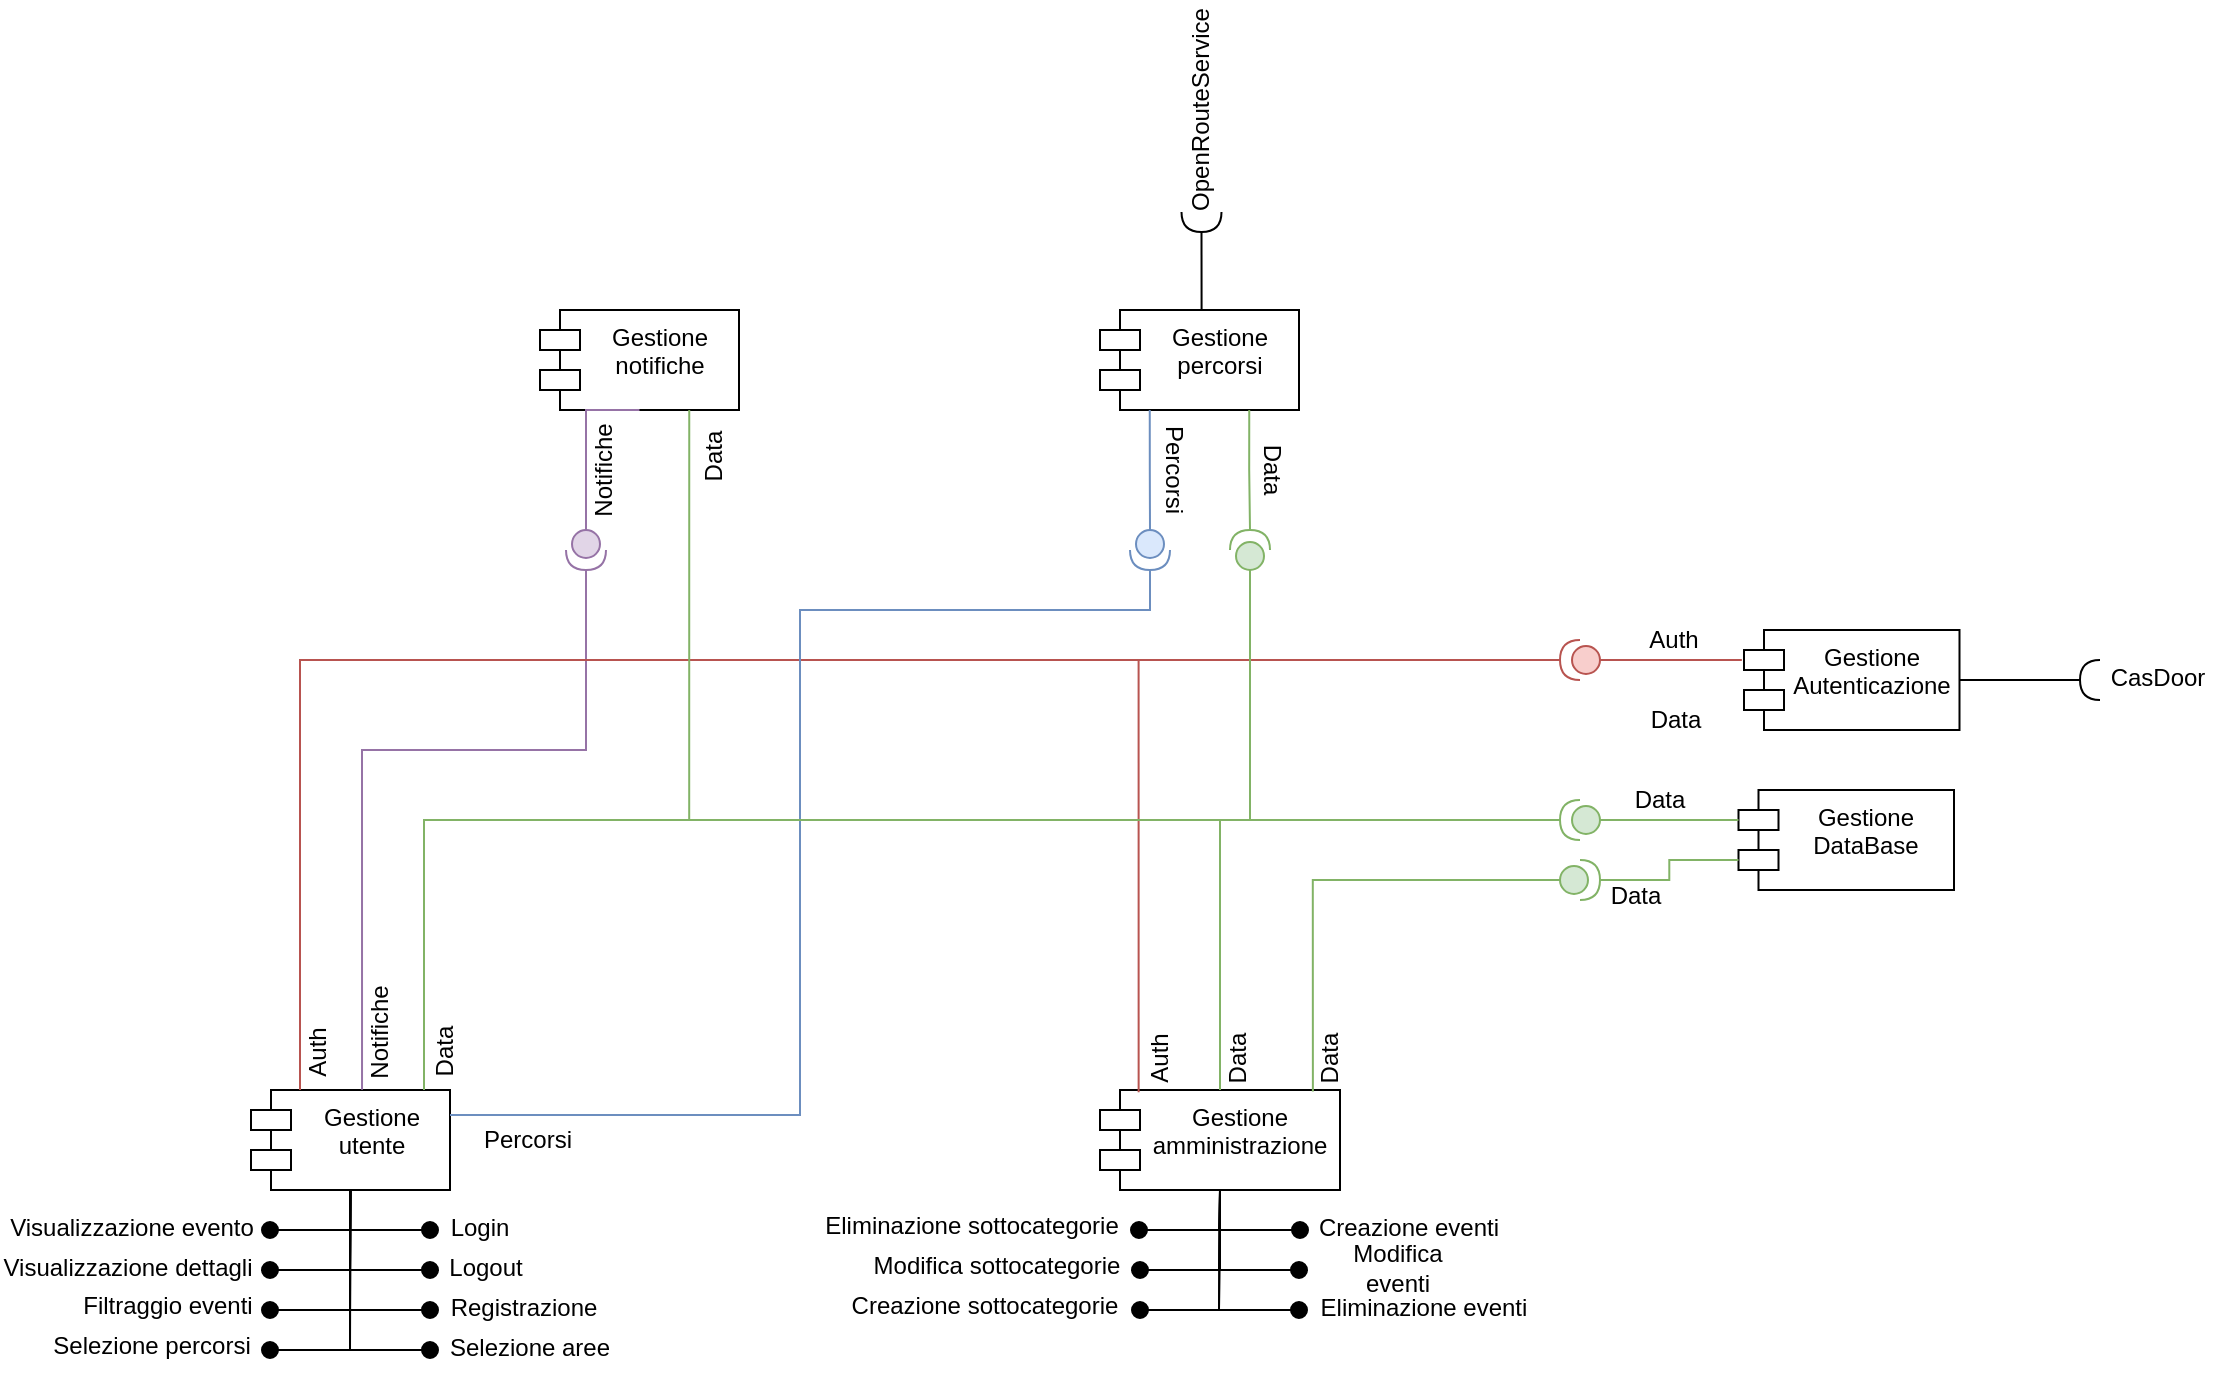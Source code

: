 <mxfile version="24.2.5" type="device">
  <diagram name="Page-1" id="5f0bae14-7c28-e335-631c-24af17079c00">
    <mxGraphModel dx="2534" dy="774" grid="1" gridSize="10" guides="1" tooltips="1" connect="1" arrows="1" fold="1" page="1" pageScale="1" pageWidth="1100" pageHeight="850" background="none" math="0" shadow="0">
      <root>
        <mxCell id="0" />
        <mxCell id="1" parent="0" />
        <mxCell id="StQx2P4CLoyAsLgXoL9c-78" value="Gestione utente" style="shape=module;align=left;spacingLeft=20;align=center;verticalAlign=top;whiteSpace=wrap;html=1;" vertex="1" parent="1">
          <mxGeometry x="-104.5" y="760" width="99.5" height="50" as="geometry" />
        </mxCell>
        <mxCell id="StQx2P4CLoyAsLgXoL9c-79" value="" style="html=1;verticalAlign=bottom;startArrow=oval;startFill=1;endArrow=none;startSize=8;curved=0;rounded=0;endFill=0;entryX=0.5;entryY=1;entryDx=0;entryDy=0;" edge="1" parent="1" target="StQx2P4CLoyAsLgXoL9c-78">
          <mxGeometry width="60" relative="1" as="geometry">
            <mxPoint x="-15" y="830" as="sourcePoint" />
            <mxPoint x="-118" y="261.86" as="targetPoint" />
            <Array as="points">
              <mxPoint x="-55" y="830" />
            </Array>
          </mxGeometry>
        </mxCell>
        <mxCell id="StQx2P4CLoyAsLgXoL9c-80" value="" style="html=1;verticalAlign=bottom;startArrow=oval;startFill=1;endArrow=none;startSize=8;curved=0;rounded=0;endFill=0;entryX=0.5;entryY=1;entryDx=0;entryDy=0;" edge="1" parent="1" target="StQx2P4CLoyAsLgXoL9c-78">
          <mxGeometry width="60" relative="1" as="geometry">
            <mxPoint x="-15" y="850" as="sourcePoint" />
            <mxPoint x="-55" y="820" as="targetPoint" />
            <Array as="points">
              <mxPoint x="-55" y="850" />
            </Array>
          </mxGeometry>
        </mxCell>
        <mxCell id="StQx2P4CLoyAsLgXoL9c-81" value="Login" style="text;html=1;align=center;verticalAlign=middle;whiteSpace=wrap;rounded=0;" vertex="1" parent="1">
          <mxGeometry x="-20" y="814" width="60" height="30" as="geometry" />
        </mxCell>
        <mxCell id="StQx2P4CLoyAsLgXoL9c-82" value="Logout" style="text;html=1;align=center;verticalAlign=middle;whiteSpace=wrap;rounded=0;" vertex="1" parent="1">
          <mxGeometry x="-17" y="834" width="60" height="30" as="geometry" />
        </mxCell>
        <mxCell id="StQx2P4CLoyAsLgXoL9c-83" value="Registrazione" style="text;html=1;align=center;verticalAlign=middle;whiteSpace=wrap;rounded=0;" vertex="1" parent="1">
          <mxGeometry x="-9" y="854" width="82" height="30" as="geometry" />
        </mxCell>
        <mxCell id="StQx2P4CLoyAsLgXoL9c-84" value="" style="html=1;verticalAlign=bottom;startArrow=oval;startFill=1;endArrow=none;startSize=8;curved=0;rounded=0;endFill=0;entryX=0.5;entryY=1;entryDx=0;entryDy=0;" edge="1" parent="1">
          <mxGeometry width="60" relative="1" as="geometry">
            <mxPoint x="-15" y="870" as="sourcePoint" />
            <mxPoint x="-55" y="830" as="targetPoint" />
            <Array as="points">
              <mxPoint x="-55" y="870" />
            </Array>
          </mxGeometry>
        </mxCell>
        <mxCell id="StQx2P4CLoyAsLgXoL9c-85" value="Gestione Autenticazione" style="shape=module;align=left;spacingLeft=20;align=center;verticalAlign=top;whiteSpace=wrap;html=1;" vertex="1" parent="1">
          <mxGeometry x="642" y="530" width="107.75" height="50" as="geometry" />
        </mxCell>
        <mxCell id="StQx2P4CLoyAsLgXoL9c-86" value="" style="ellipse;whiteSpace=wrap;html=1;align=center;aspect=fixed;fillColor=none;strokeColor=none;resizable=0;perimeter=centerPerimeter;rotatable=0;allowArrows=0;points=[];outlineConnect=1;" vertex="1" parent="1">
          <mxGeometry x="761.75" y="550" width="10" height="10" as="geometry" />
        </mxCell>
        <mxCell id="StQx2P4CLoyAsLgXoL9c-87" value="" style="shape=providedRequiredInterface;html=1;verticalLabelPosition=bottom;sketch=0;rotation=-180;fillColor=#f8cecc;strokeColor=#b85450;" vertex="1" parent="1">
          <mxGeometry x="550" y="535" width="20" height="20" as="geometry" />
        </mxCell>
        <mxCell id="StQx2P4CLoyAsLgXoL9c-88" value="Auth" style="text;html=1;align=center;verticalAlign=middle;whiteSpace=wrap;rounded=0;rotation=-90;" vertex="1" parent="1">
          <mxGeometry x="-101" y="726" width="60" height="30" as="geometry" />
        </mxCell>
        <mxCell id="StQx2P4CLoyAsLgXoL9c-89" value="Gestione &lt;br&gt;&lt;div&gt;DataBase&lt;/div&gt;" style="shape=module;align=left;spacingLeft=20;align=center;verticalAlign=top;whiteSpace=wrap;html=1;" vertex="1" parent="1">
          <mxGeometry x="639.25" y="610" width="107.75" height="50" as="geometry" />
        </mxCell>
        <mxCell id="StQx2P4CLoyAsLgXoL9c-90" value="Data" style="text;html=1;align=center;verticalAlign=middle;whiteSpace=wrap;rounded=0;" vertex="1" parent="1">
          <mxGeometry x="578" y="560" width="60" height="30" as="geometry" />
        </mxCell>
        <mxCell id="StQx2P4CLoyAsLgXoL9c-91" value="" style="html=1;verticalAlign=bottom;startArrow=oval;startFill=1;endArrow=none;startSize=8;curved=0;rounded=0;endFill=0;entryX=0.5;entryY=1;entryDx=0;entryDy=0;" edge="1" parent="1">
          <mxGeometry width="60" relative="1" as="geometry">
            <mxPoint x="-95" y="830" as="sourcePoint" />
            <mxPoint x="-55" y="810" as="targetPoint" />
            <Array as="points">
              <mxPoint x="-55" y="830" />
            </Array>
          </mxGeometry>
        </mxCell>
        <mxCell id="StQx2P4CLoyAsLgXoL9c-92" value="Visualizzazione evento" style="text;html=1;align=center;verticalAlign=middle;whiteSpace=wrap;rounded=0;" vertex="1" parent="1">
          <mxGeometry x="-226" y="814" width="124" height="30" as="geometry" />
        </mxCell>
        <mxCell id="StQx2P4CLoyAsLgXoL9c-93" value="" style="html=1;verticalAlign=bottom;startArrow=oval;startFill=1;endArrow=none;startSize=8;curved=0;rounded=0;endFill=0;entryX=0.5;entryY=1;entryDx=0;entryDy=0;" edge="1" parent="1" target="StQx2P4CLoyAsLgXoL9c-78">
          <mxGeometry width="60" relative="1" as="geometry">
            <mxPoint x="-95" y="850" as="sourcePoint" />
            <mxPoint x="-55" y="830" as="targetPoint" />
            <Array as="points">
              <mxPoint x="-55" y="850" />
            </Array>
          </mxGeometry>
        </mxCell>
        <mxCell id="StQx2P4CLoyAsLgXoL9c-94" value="Visualizzazione dettagli" style="text;html=1;align=center;verticalAlign=middle;whiteSpace=wrap;rounded=0;" vertex="1" parent="1">
          <mxGeometry x="-230" y="834" width="128" height="30" as="geometry" />
        </mxCell>
        <mxCell id="StQx2P4CLoyAsLgXoL9c-95" value="" style="html=1;verticalAlign=bottom;startArrow=oval;startFill=1;endArrow=none;startSize=8;curved=0;rounded=0;endFill=0;entryX=0.5;entryY=1;entryDx=0;entryDy=0;" edge="1" parent="1" target="StQx2P4CLoyAsLgXoL9c-78">
          <mxGeometry width="60" relative="1" as="geometry">
            <mxPoint x="-95" y="870" as="sourcePoint" />
            <mxPoint x="-55" y="830" as="targetPoint" />
            <Array as="points">
              <mxPoint x="-55" y="870" />
            </Array>
          </mxGeometry>
        </mxCell>
        <mxCell id="StQx2P4CLoyAsLgXoL9c-96" value="Filtraggio eventi" style="text;html=1;align=center;verticalAlign=middle;whiteSpace=wrap;rounded=0;" vertex="1" parent="1">
          <mxGeometry x="-190" y="853" width="88" height="30" as="geometry" />
        </mxCell>
        <mxCell id="StQx2P4CLoyAsLgXoL9c-97" value="" style="html=1;verticalAlign=bottom;startArrow=oval;startFill=1;endArrow=none;startSize=8;curved=0;rounded=0;endFill=0;entryX=0.5;entryY=1;entryDx=0;entryDy=0;" edge="1" parent="1">
          <mxGeometry width="60" relative="1" as="geometry">
            <mxPoint x="-95" y="890" as="sourcePoint" />
            <mxPoint x="-55" y="830" as="targetPoint" />
            <Array as="points">
              <mxPoint x="-55" y="890" />
            </Array>
          </mxGeometry>
        </mxCell>
        <mxCell id="StQx2P4CLoyAsLgXoL9c-98" value="Selezione percorsi" style="text;html=1;align=center;verticalAlign=middle;whiteSpace=wrap;rounded=0;" vertex="1" parent="1">
          <mxGeometry x="-206.5" y="873" width="104" height="30" as="geometry" />
        </mxCell>
        <mxCell id="StQx2P4CLoyAsLgXoL9c-99" value="" style="html=1;verticalAlign=bottom;startArrow=oval;startFill=1;endArrow=none;startSize=8;curved=0;rounded=0;endFill=0;entryX=0.5;entryY=1;entryDx=0;entryDy=0;" edge="1" parent="1" target="StQx2P4CLoyAsLgXoL9c-78">
          <mxGeometry width="60" relative="1" as="geometry">
            <mxPoint x="-15" y="890" as="sourcePoint" />
            <mxPoint x="-55" y="850" as="targetPoint" />
            <Array as="points">
              <mxPoint x="-55" y="890" />
            </Array>
          </mxGeometry>
        </mxCell>
        <mxCell id="StQx2P4CLoyAsLgXoL9c-100" value="Selezione aree" style="text;html=1;align=center;verticalAlign=middle;whiteSpace=wrap;rounded=0;" vertex="1" parent="1">
          <mxGeometry x="-7" y="874" width="84" height="30" as="geometry" />
        </mxCell>
        <mxCell id="StQx2P4CLoyAsLgXoL9c-101" value="Gestione amministrazione" style="shape=module;align=left;spacingLeft=20;align=center;verticalAlign=top;whiteSpace=wrap;html=1;" vertex="1" parent="1">
          <mxGeometry x="320" y="760" width="120" height="50" as="geometry" />
        </mxCell>
        <mxCell id="StQx2P4CLoyAsLgXoL9c-102" value="" style="ellipse;whiteSpace=wrap;html=1;align=center;aspect=fixed;fillColor=none;strokeColor=none;resizable=0;perimeter=centerPerimeter;rotatable=0;allowArrows=0;points=[];outlineConnect=1;" vertex="1" parent="1">
          <mxGeometry x="758.75" y="630" width="10" height="10" as="geometry" />
        </mxCell>
        <mxCell id="StQx2P4CLoyAsLgXoL9c-103" value="&lt;div&gt;Data&lt;/div&gt;" style="text;html=1;align=center;verticalAlign=middle;whiteSpace=wrap;rounded=0;" vertex="1" parent="1">
          <mxGeometry x="558" y="648" width="60" height="30" as="geometry" />
        </mxCell>
        <mxCell id="StQx2P4CLoyAsLgXoL9c-104" value="Gestione notifiche" style="shape=module;align=left;spacingLeft=20;align=center;verticalAlign=top;whiteSpace=wrap;html=1;" vertex="1" parent="1">
          <mxGeometry x="40" y="370" width="99.5" height="50" as="geometry" />
        </mxCell>
        <mxCell id="StQx2P4CLoyAsLgXoL9c-105" value="" style="html=1;verticalAlign=bottom;startArrow=oval;startFill=1;endArrow=none;startSize=8;curved=0;rounded=0;endFill=0;entryX=0.5;entryY=1;entryDx=0;entryDy=0;" edge="1" parent="1" target="StQx2P4CLoyAsLgXoL9c-101">
          <mxGeometry width="60" relative="1" as="geometry">
            <mxPoint x="420" y="830" as="sourcePoint" />
            <mxPoint x="400" y="824" as="targetPoint" />
            <Array as="points">
              <mxPoint x="380" y="830" />
            </Array>
          </mxGeometry>
        </mxCell>
        <mxCell id="StQx2P4CLoyAsLgXoL9c-106" value="Creazione eventi" style="text;html=1;align=center;verticalAlign=middle;whiteSpace=wrap;rounded=0;" vertex="1" parent="1">
          <mxGeometry x="428" y="814" width="93" height="30" as="geometry" />
        </mxCell>
        <mxCell id="StQx2P4CLoyAsLgXoL9c-107" value="" style="html=1;verticalAlign=bottom;startArrow=oval;startFill=1;endArrow=none;startSize=8;curved=0;rounded=0;endFill=0;entryX=0.5;entryY=1;entryDx=0;entryDy=0;" edge="1" parent="1" target="StQx2P4CLoyAsLgXoL9c-101">
          <mxGeometry width="60" relative="1" as="geometry">
            <mxPoint x="419.5" y="850" as="sourcePoint" />
            <mxPoint x="379.5" y="830" as="targetPoint" />
            <Array as="points">
              <mxPoint x="379.5" y="850" />
            </Array>
          </mxGeometry>
        </mxCell>
        <mxCell id="StQx2P4CLoyAsLgXoL9c-108" value="Modifica eventi" style="text;html=1;align=center;verticalAlign=middle;whiteSpace=wrap;rounded=0;" vertex="1" parent="1">
          <mxGeometry x="428" y="834" width="82" height="30" as="geometry" />
        </mxCell>
        <mxCell id="StQx2P4CLoyAsLgXoL9c-109" value="" style="html=1;verticalAlign=bottom;startArrow=oval;startFill=1;endArrow=none;startSize=8;curved=0;rounded=0;endFill=0;" edge="1" parent="1">
          <mxGeometry width="60" relative="1" as="geometry">
            <mxPoint x="419.5" y="870" as="sourcePoint" />
            <mxPoint x="380" y="810" as="targetPoint" />
            <Array as="points">
              <mxPoint x="379.5" y="870" />
            </Array>
          </mxGeometry>
        </mxCell>
        <mxCell id="StQx2P4CLoyAsLgXoL9c-110" value="Eliminazione eventi" style="text;html=1;align=center;verticalAlign=middle;whiteSpace=wrap;rounded=0;" vertex="1" parent="1">
          <mxGeometry x="428" y="854" width="108" height="30" as="geometry" />
        </mxCell>
        <mxCell id="StQx2P4CLoyAsLgXoL9c-111" value="" style="html=1;verticalAlign=bottom;startArrow=oval;startFill=1;endArrow=none;startSize=8;curved=0;rounded=0;endFill=0;entryX=0.5;entryY=1;entryDx=0;entryDy=0;" edge="1" parent="1" target="StQx2P4CLoyAsLgXoL9c-101">
          <mxGeometry width="60" relative="1" as="geometry">
            <mxPoint x="340" y="870" as="sourcePoint" />
            <mxPoint x="380" y="810" as="targetPoint" />
            <Array as="points">
              <mxPoint x="379.5" y="870" />
            </Array>
          </mxGeometry>
        </mxCell>
        <mxCell id="StQx2P4CLoyAsLgXoL9c-112" value="Creazione sottocategorie" style="text;html=1;align=center;verticalAlign=middle;whiteSpace=wrap;rounded=0;" vertex="1" parent="1">
          <mxGeometry x="193" y="853" width="139" height="30" as="geometry" />
        </mxCell>
        <mxCell id="StQx2P4CLoyAsLgXoL9c-113" value="" style="html=1;verticalAlign=bottom;startArrow=oval;startFill=1;endArrow=none;startSize=8;curved=0;rounded=0;endFill=0;entryX=0.5;entryY=1;entryDx=0;entryDy=0;" edge="1" parent="1" target="StQx2P4CLoyAsLgXoL9c-101">
          <mxGeometry width="60" relative="1" as="geometry">
            <mxPoint x="340" y="850" as="sourcePoint" />
            <mxPoint x="390" y="820" as="targetPoint" />
            <Array as="points">
              <mxPoint x="380" y="850" />
            </Array>
          </mxGeometry>
        </mxCell>
        <mxCell id="StQx2P4CLoyAsLgXoL9c-114" value="Modifica sottocategorie" style="text;html=1;align=center;verticalAlign=middle;whiteSpace=wrap;rounded=0;" vertex="1" parent="1">
          <mxGeometry x="199" y="833" width="139" height="30" as="geometry" />
        </mxCell>
        <mxCell id="StQx2P4CLoyAsLgXoL9c-115" value="Percorsi" style="text;html=1;align=center;verticalAlign=middle;whiteSpace=wrap;rounded=0;" vertex="1" parent="1">
          <mxGeometry y="770" width="68" height="30" as="geometry" />
        </mxCell>
        <mxCell id="StQx2P4CLoyAsLgXoL9c-116" value="" style="html=1;verticalAlign=bottom;startArrow=oval;startFill=1;endArrow=none;startSize=8;curved=0;rounded=0;endFill=0;entryX=0.5;entryY=1;entryDx=0;entryDy=0;" edge="1" parent="1" target="StQx2P4CLoyAsLgXoL9c-101">
          <mxGeometry width="60" relative="1" as="geometry">
            <mxPoint x="339.5" y="830" as="sourcePoint" />
            <mxPoint x="380" y="810" as="targetPoint" />
            <Array as="points">
              <mxPoint x="379.5" y="830" />
            </Array>
          </mxGeometry>
        </mxCell>
        <mxCell id="StQx2P4CLoyAsLgXoL9c-117" value="Auth" style="text;html=1;align=center;verticalAlign=middle;whiteSpace=wrap;rounded=0;rotation=-90;" vertex="1" parent="1">
          <mxGeometry x="320" y="729" width="60" height="30" as="geometry" />
        </mxCell>
        <mxCell id="StQx2P4CLoyAsLgXoL9c-118" value="Data" style="text;html=1;align=center;verticalAlign=middle;whiteSpace=wrap;rounded=0;rotation=-90;" vertex="1" parent="1">
          <mxGeometry x="-37.5" y="726" width="60" height="30" as="geometry" />
        </mxCell>
        <mxCell id="StQx2P4CLoyAsLgXoL9c-119" value="Data" style="text;html=1;align=center;verticalAlign=middle;whiteSpace=wrap;rounded=0;rotation=-90;" vertex="1" parent="1">
          <mxGeometry x="359" y="729" width="60" height="30" as="geometry" />
        </mxCell>
        <mxCell id="StQx2P4CLoyAsLgXoL9c-120" value="Auth" style="text;html=1;align=center;verticalAlign=middle;whiteSpace=wrap;rounded=0;rotation=0;" vertex="1" parent="1">
          <mxGeometry x="577" y="520" width="60" height="30" as="geometry" />
        </mxCell>
        <mxCell id="StQx2P4CLoyAsLgXoL9c-121" value="" style="shape=providedRequiredInterface;html=1;verticalLabelPosition=bottom;sketch=0;rotation=90;fillColor=#e1d5e7;strokeColor=#9673a6;" vertex="1" parent="1">
          <mxGeometry x="53" y="480" width="20" height="20" as="geometry" />
        </mxCell>
        <mxCell id="StQx2P4CLoyAsLgXoL9c-122" style="edgeStyle=orthogonalEdgeStyle;rounded=0;orthogonalLoop=1;jettySize=auto;html=1;exitX=0.5;exitY=1;exitDx=0;exitDy=0;entryX=0;entryY=0.5;entryDx=0;entryDy=0;entryPerimeter=0;endArrow=none;endFill=0;fillColor=#e1d5e7;strokeColor=#9673a6;" edge="1" parent="1" source="StQx2P4CLoyAsLgXoL9c-104" target="StQx2P4CLoyAsLgXoL9c-121">
          <mxGeometry relative="1" as="geometry">
            <Array as="points">
              <mxPoint x="63" y="420" />
            </Array>
          </mxGeometry>
        </mxCell>
        <mxCell id="StQx2P4CLoyAsLgXoL9c-123" style="edgeStyle=orthogonalEdgeStyle;rounded=0;orthogonalLoop=1;jettySize=auto;html=1;exitX=1;exitY=0.5;exitDx=0;exitDy=0;exitPerimeter=0;entryX=0.558;entryY=-0.003;entryDx=0;entryDy=0;entryPerimeter=0;endArrow=none;endFill=0;fillColor=#e1d5e7;strokeColor=#9673a6;" edge="1" parent="1" source="StQx2P4CLoyAsLgXoL9c-121" target="StQx2P4CLoyAsLgXoL9c-78">
          <mxGeometry relative="1" as="geometry">
            <Array as="points">
              <mxPoint x="63" y="590" />
              <mxPoint x="-49" y="590" />
            </Array>
          </mxGeometry>
        </mxCell>
        <mxCell id="StQx2P4CLoyAsLgXoL9c-124" value="&lt;div&gt;Notifiche&lt;/div&gt;" style="text;html=1;align=center;verticalAlign=middle;whiteSpace=wrap;rounded=0;rotation=-90;" vertex="1" parent="1">
          <mxGeometry x="-70" y="716" width="60" height="30" as="geometry" />
        </mxCell>
        <mxCell id="StQx2P4CLoyAsLgXoL9c-125" value="&lt;div&gt;Notifiche&lt;/div&gt;" style="text;html=1;align=center;verticalAlign=middle;whiteSpace=wrap;rounded=0;rotation=-90;" vertex="1" parent="1">
          <mxGeometry x="42" y="435" width="60" height="30" as="geometry" />
        </mxCell>
        <mxCell id="StQx2P4CLoyAsLgXoL9c-126" value="Data" style="text;html=1;align=center;verticalAlign=middle;whiteSpace=wrap;rounded=0;rotation=-90;" vertex="1" parent="1">
          <mxGeometry x="97" y="428" width="60" height="30" as="geometry" />
        </mxCell>
        <mxCell id="StQx2P4CLoyAsLgXoL9c-127" value="Data" style="text;html=1;align=center;verticalAlign=middle;whiteSpace=wrap;rounded=0;rotation=-90;" vertex="1" parent="1">
          <mxGeometry x="405" y="729" width="60" height="30" as="geometry" />
        </mxCell>
        <mxCell id="StQx2P4CLoyAsLgXoL9c-128" value="&lt;div&gt;Data&lt;/div&gt;" style="text;html=1;align=center;verticalAlign=middle;whiteSpace=wrap;rounded=0;" vertex="1" parent="1">
          <mxGeometry x="570" y="600" width="60" height="30" as="geometry" />
        </mxCell>
        <mxCell id="StQx2P4CLoyAsLgXoL9c-129" style="edgeStyle=orthogonalEdgeStyle;rounded=0;orthogonalLoop=1;jettySize=auto;html=1;exitX=1;exitY=0.5;exitDx=0;exitDy=0;exitPerimeter=0;entryX=0.5;entryY=0;entryDx=0;entryDy=0;endArrow=none;endFill=0;fillColor=#d5e8d4;strokeColor=#82b366;" edge="1" parent="1" source="StQx2P4CLoyAsLgXoL9c-130" target="StQx2P4CLoyAsLgXoL9c-101">
          <mxGeometry relative="1" as="geometry" />
        </mxCell>
        <mxCell id="StQx2P4CLoyAsLgXoL9c-130" value="" style="shape=providedRequiredInterface;html=1;verticalLabelPosition=bottom;sketch=0;rotation=-180;fillColor=#d5e8d4;strokeColor=#82b366;" vertex="1" parent="1">
          <mxGeometry x="550" y="615" width="20" height="20" as="geometry" />
        </mxCell>
        <mxCell id="StQx2P4CLoyAsLgXoL9c-131" style="edgeStyle=orthogonalEdgeStyle;rounded=0;orthogonalLoop=1;jettySize=auto;html=1;exitX=0;exitY=0.5;exitDx=0;exitDy=0;exitPerimeter=0;entryX=0;entryY=0;entryDx=0;entryDy=15;entryPerimeter=0;endArrow=none;endFill=0;fillColor=#d5e8d4;strokeColor=#82b366;" edge="1" parent="1" source="StQx2P4CLoyAsLgXoL9c-130" target="StQx2P4CLoyAsLgXoL9c-89">
          <mxGeometry relative="1" as="geometry" />
        </mxCell>
        <mxCell id="StQx2P4CLoyAsLgXoL9c-132" style="edgeStyle=orthogonalEdgeStyle;rounded=0;orthogonalLoop=1;jettySize=auto;html=1;exitX=0;exitY=0.5;exitDx=0;exitDy=0;exitPerimeter=0;entryX=-0.01;entryY=0.299;entryDx=0;entryDy=0;entryPerimeter=0;endArrow=none;endFill=0;fillColor=#f8cecc;strokeColor=#b85450;" edge="1" parent="1" source="StQx2P4CLoyAsLgXoL9c-87" target="StQx2P4CLoyAsLgXoL9c-85">
          <mxGeometry relative="1" as="geometry" />
        </mxCell>
        <mxCell id="StQx2P4CLoyAsLgXoL9c-133" style="edgeStyle=orthogonalEdgeStyle;rounded=0;orthogonalLoop=1;jettySize=auto;html=1;exitX=1;exitY=0.5;exitDx=0;exitDy=0;exitPerimeter=0;entryX=0.183;entryY=0.2;entryDx=0;entryDy=0;entryPerimeter=0;endArrow=none;endFill=0;fillColor=#f8cecc;strokeColor=#b85450;" edge="1" parent="1" source="StQx2P4CLoyAsLgXoL9c-87" target="StQx2P4CLoyAsLgXoL9c-88">
          <mxGeometry relative="1" as="geometry" />
        </mxCell>
        <mxCell id="StQx2P4CLoyAsLgXoL9c-134" style="edgeStyle=orthogonalEdgeStyle;rounded=0;orthogonalLoop=1;jettySize=auto;html=1;exitX=0.75;exitY=1;exitDx=0;exitDy=0;entryX=1;entryY=0.5;entryDx=0;entryDy=0;entryPerimeter=0;endArrow=none;endFill=0;fillColor=#d5e8d4;strokeColor=#82b366;" edge="1" parent="1" source="StQx2P4CLoyAsLgXoL9c-104" target="StQx2P4CLoyAsLgXoL9c-130">
          <mxGeometry relative="1" as="geometry" />
        </mxCell>
        <mxCell id="StQx2P4CLoyAsLgXoL9c-135" style="edgeStyle=orthogonalEdgeStyle;rounded=0;orthogonalLoop=1;jettySize=auto;html=1;exitX=1;exitY=0.5;exitDx=0;exitDy=0;exitPerimeter=0;entryX=0.161;entryY=0.023;entryDx=0;entryDy=0;entryPerimeter=0;endArrow=none;endFill=0;fillColor=#f8cecc;strokeColor=#b85450;" edge="1" parent="1" source="StQx2P4CLoyAsLgXoL9c-87" target="StQx2P4CLoyAsLgXoL9c-101">
          <mxGeometry relative="1" as="geometry" />
        </mxCell>
        <mxCell id="StQx2P4CLoyAsLgXoL9c-136" value="" style="shape=providedRequiredInterface;html=1;verticalLabelPosition=bottom;sketch=0;rotation=0;fillColor=#d5e8d4;strokeColor=#82b366;" vertex="1" parent="1">
          <mxGeometry x="550" y="645" width="20" height="20" as="geometry" />
        </mxCell>
        <mxCell id="StQx2P4CLoyAsLgXoL9c-137" style="edgeStyle=orthogonalEdgeStyle;rounded=0;orthogonalLoop=1;jettySize=auto;html=1;exitX=1;exitY=0.5;exitDx=0;exitDy=0;exitPerimeter=0;entryX=0;entryY=0;entryDx=0;entryDy=35;entryPerimeter=0;endArrow=none;endFill=0;fillColor=#d5e8d4;strokeColor=#82b366;" edge="1" parent="1" source="StQx2P4CLoyAsLgXoL9c-136" target="StQx2P4CLoyAsLgXoL9c-89">
          <mxGeometry relative="1" as="geometry">
            <mxPoint x="639" y="645" as="targetPoint" />
          </mxGeometry>
        </mxCell>
        <mxCell id="StQx2P4CLoyAsLgXoL9c-138" style="edgeStyle=orthogonalEdgeStyle;rounded=0;orthogonalLoop=1;jettySize=auto;html=1;exitX=0;exitY=0.5;exitDx=0;exitDy=0;exitPerimeter=0;entryX=0.887;entryY=0.016;entryDx=0;entryDy=0;entryPerimeter=0;endArrow=none;endFill=0;fillColor=#d5e8d4;strokeColor=#82b366;" edge="1" parent="1" source="StQx2P4CLoyAsLgXoL9c-136" target="StQx2P4CLoyAsLgXoL9c-101">
          <mxGeometry relative="1" as="geometry" />
        </mxCell>
        <mxCell id="StQx2P4CLoyAsLgXoL9c-139" value="Gestione percorsi" style="shape=module;align=left;spacingLeft=20;align=center;verticalAlign=top;whiteSpace=wrap;html=1;" vertex="1" parent="1">
          <mxGeometry x="320" y="370" width="99.5" height="50" as="geometry" />
        </mxCell>
        <mxCell id="StQx2P4CLoyAsLgXoL9c-140" style="edgeStyle=orthogonalEdgeStyle;rounded=0;orthogonalLoop=1;jettySize=auto;html=1;exitX=1;exitY=0.5;exitDx=0;exitDy=0;exitPerimeter=0;entryX=1;entryY=0.25;entryDx=0;entryDy=0;endArrow=none;endFill=0;fillColor=#dae8fc;strokeColor=#6c8ebf;" edge="1" parent="1" source="StQx2P4CLoyAsLgXoL9c-141" target="StQx2P4CLoyAsLgXoL9c-78">
          <mxGeometry relative="1" as="geometry">
            <Array as="points">
              <mxPoint x="345" y="520" />
              <mxPoint x="170" y="520" />
              <mxPoint x="170" y="773" />
            </Array>
          </mxGeometry>
        </mxCell>
        <mxCell id="StQx2P4CLoyAsLgXoL9c-141" value="" style="shape=providedRequiredInterface;html=1;verticalLabelPosition=bottom;sketch=0;rotation=90;fillColor=#dae8fc;strokeColor=#6c8ebf;" vertex="1" parent="1">
          <mxGeometry x="335" y="480" width="20" height="20" as="geometry" />
        </mxCell>
        <mxCell id="StQx2P4CLoyAsLgXoL9c-142" style="edgeStyle=orthogonalEdgeStyle;rounded=0;orthogonalLoop=1;jettySize=auto;html=1;exitX=0.25;exitY=1;exitDx=0;exitDy=0;entryX=0;entryY=0.5;entryDx=0;entryDy=0;entryPerimeter=0;endArrow=none;endFill=0;fillColor=#dae8fc;strokeColor=#6c8ebf;" edge="1" parent="1" source="StQx2P4CLoyAsLgXoL9c-139" target="StQx2P4CLoyAsLgXoL9c-141">
          <mxGeometry relative="1" as="geometry" />
        </mxCell>
        <mxCell id="StQx2P4CLoyAsLgXoL9c-143" value="Eliminazione sottocategorie" style="text;html=1;align=center;verticalAlign=middle;whiteSpace=wrap;rounded=0;" vertex="1" parent="1">
          <mxGeometry x="179" y="813" width="154" height="30" as="geometry" />
        </mxCell>
        <mxCell id="StQx2P4CLoyAsLgXoL9c-144" value="Percorsi" style="text;html=1;align=center;verticalAlign=middle;whiteSpace=wrap;rounded=0;rotation=90;" vertex="1" parent="1">
          <mxGeometry x="323" y="435" width="68" height="30" as="geometry" />
        </mxCell>
        <mxCell id="StQx2P4CLoyAsLgXoL9c-145" value="" style="shape=providedRequiredInterface;html=1;verticalLabelPosition=bottom;sketch=0;rotation=-90;fillColor=#d5e8d4;strokeColor=#82b366;" vertex="1" parent="1">
          <mxGeometry x="385" y="480" width="20" height="20" as="geometry" />
        </mxCell>
        <mxCell id="StQx2P4CLoyAsLgXoL9c-146" style="edgeStyle=orthogonalEdgeStyle;rounded=0;orthogonalLoop=1;jettySize=auto;html=1;exitX=0.75;exitY=1;exitDx=0;exitDy=0;entryX=1;entryY=0.5;entryDx=0;entryDy=0;entryPerimeter=0;endArrow=none;endFill=0;fillColor=#d5e8d4;strokeColor=#82b366;" edge="1" parent="1" source="StQx2P4CLoyAsLgXoL9c-139" target="StQx2P4CLoyAsLgXoL9c-145">
          <mxGeometry relative="1" as="geometry" />
        </mxCell>
        <mxCell id="StQx2P4CLoyAsLgXoL9c-147" style="edgeStyle=orthogonalEdgeStyle;rounded=0;orthogonalLoop=1;jettySize=auto;html=1;exitX=0;exitY=0.5;exitDx=0;exitDy=0;exitPerimeter=0;entryX=0.873;entryY=0;entryDx=0;entryDy=0;entryPerimeter=0;endArrow=none;endFill=0;fillColor=#d5e8d4;strokeColor=#82b366;" edge="1" parent="1" source="StQx2P4CLoyAsLgXoL9c-145" target="StQx2P4CLoyAsLgXoL9c-78">
          <mxGeometry relative="1" as="geometry">
            <mxPoint x="395" y="495" as="sourcePoint" />
            <mxPoint x="-16.84" y="753.45" as="targetPoint" />
            <Array as="points">
              <mxPoint x="395" y="625" />
              <mxPoint x="-18" y="625" />
              <mxPoint x="-18" y="760" />
            </Array>
          </mxGeometry>
        </mxCell>
        <mxCell id="StQx2P4CLoyAsLgXoL9c-148" value="Data" style="text;html=1;align=center;verticalAlign=middle;whiteSpace=wrap;rounded=0;rotation=90;" vertex="1" parent="1">
          <mxGeometry x="372" y="435" width="68" height="30" as="geometry" />
        </mxCell>
        <mxCell id="StQx2P4CLoyAsLgXoL9c-149" value="" style="shape=requiredInterface;html=1;verticalLabelPosition=bottom;sketch=0;rotation=-180;" vertex="1" parent="1">
          <mxGeometry x="810" y="545" width="10" height="20" as="geometry" />
        </mxCell>
        <mxCell id="StQx2P4CLoyAsLgXoL9c-150" style="edgeStyle=orthogonalEdgeStyle;rounded=0;orthogonalLoop=1;jettySize=auto;html=1;exitX=1;exitY=0.5;exitDx=0;exitDy=0;entryX=1;entryY=0.5;entryDx=0;entryDy=0;entryPerimeter=0;endArrow=none;endFill=0;" edge="1" parent="1" source="StQx2P4CLoyAsLgXoL9c-85" target="StQx2P4CLoyAsLgXoL9c-149">
          <mxGeometry relative="1" as="geometry" />
        </mxCell>
        <mxCell id="StQx2P4CLoyAsLgXoL9c-151" value="CasDoor" style="text;html=1;align=center;verticalAlign=middle;whiteSpace=wrap;rounded=0;" vertex="1" parent="1">
          <mxGeometry x="819" y="539" width="60" height="30" as="geometry" />
        </mxCell>
        <mxCell id="StQx2P4CLoyAsLgXoL9c-152" value="" style="shape=requiredInterface;html=1;verticalLabelPosition=bottom;sketch=0;rotation=90;" vertex="1" parent="1">
          <mxGeometry x="365.75" y="316" width="10" height="20" as="geometry" />
        </mxCell>
        <mxCell id="StQx2P4CLoyAsLgXoL9c-153" value="OpenRouteService" style="text;html=1;align=center;verticalAlign=middle;whiteSpace=wrap;rounded=0;rotation=-90;" vertex="1" parent="1">
          <mxGeometry x="315.25" y="255" width="109" height="29" as="geometry" />
        </mxCell>
        <mxCell id="StQx2P4CLoyAsLgXoL9c-154" style="edgeStyle=orthogonalEdgeStyle;rounded=0;orthogonalLoop=1;jettySize=auto;html=1;exitX=0.5;exitY=0;exitDx=0;exitDy=0;entryX=1;entryY=0.5;entryDx=0;entryDy=0;entryPerimeter=0;endArrow=none;endFill=0;" edge="1" parent="1" source="StQx2P4CLoyAsLgXoL9c-139" target="StQx2P4CLoyAsLgXoL9c-152">
          <mxGeometry relative="1" as="geometry" />
        </mxCell>
      </root>
    </mxGraphModel>
  </diagram>
</mxfile>
